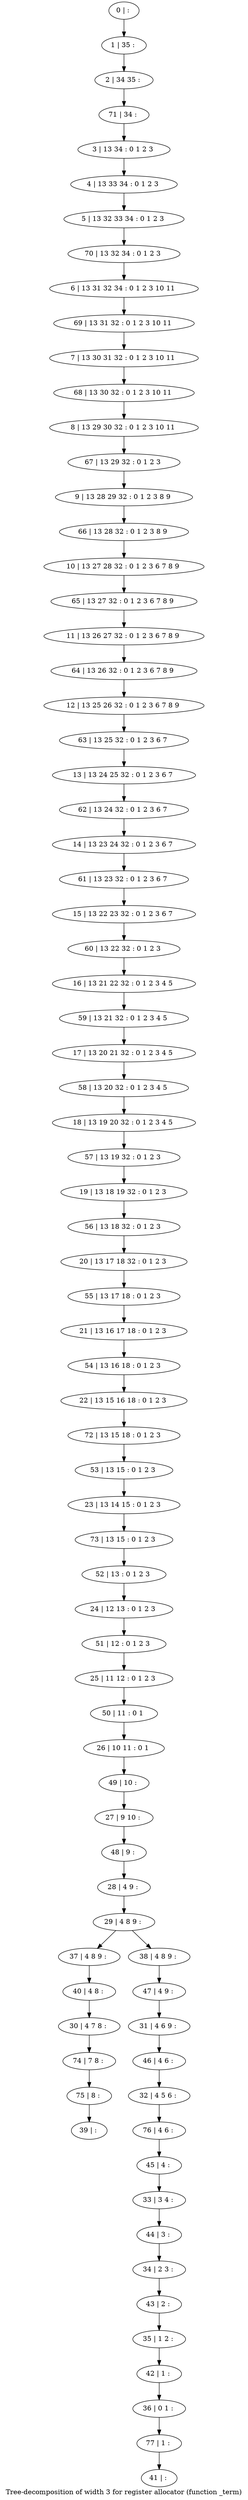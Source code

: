 digraph G {
graph [label="Tree-decomposition of width 3 for register allocator (function _term)"]
0[label="0 | : "];
1[label="1 | 35 : "];
2[label="2 | 34 35 : "];
3[label="3 | 13 34 : 0 1 2 3 "];
4[label="4 | 13 33 34 : 0 1 2 3 "];
5[label="5 | 13 32 33 34 : 0 1 2 3 "];
6[label="6 | 13 31 32 34 : 0 1 2 3 10 11 "];
7[label="7 | 13 30 31 32 : 0 1 2 3 10 11 "];
8[label="8 | 13 29 30 32 : 0 1 2 3 10 11 "];
9[label="9 | 13 28 29 32 : 0 1 2 3 8 9 "];
10[label="10 | 13 27 28 32 : 0 1 2 3 6 7 8 9 "];
11[label="11 | 13 26 27 32 : 0 1 2 3 6 7 8 9 "];
12[label="12 | 13 25 26 32 : 0 1 2 3 6 7 8 9 "];
13[label="13 | 13 24 25 32 : 0 1 2 3 6 7 "];
14[label="14 | 13 23 24 32 : 0 1 2 3 6 7 "];
15[label="15 | 13 22 23 32 : 0 1 2 3 6 7 "];
16[label="16 | 13 21 22 32 : 0 1 2 3 4 5 "];
17[label="17 | 13 20 21 32 : 0 1 2 3 4 5 "];
18[label="18 | 13 19 20 32 : 0 1 2 3 4 5 "];
19[label="19 | 13 18 19 32 : 0 1 2 3 "];
20[label="20 | 13 17 18 32 : 0 1 2 3 "];
21[label="21 | 13 16 17 18 : 0 1 2 3 "];
22[label="22 | 13 15 16 18 : 0 1 2 3 "];
23[label="23 | 13 14 15 : 0 1 2 3 "];
24[label="24 | 12 13 : 0 1 2 3 "];
25[label="25 | 11 12 : 0 1 2 3 "];
26[label="26 | 10 11 : 0 1 "];
27[label="27 | 9 10 : "];
28[label="28 | 4 9 : "];
29[label="29 | 4 8 9 : "];
30[label="30 | 4 7 8 : "];
31[label="31 | 4 6 9 : "];
32[label="32 | 4 5 6 : "];
33[label="33 | 3 4 : "];
34[label="34 | 2 3 : "];
35[label="35 | 1 2 : "];
36[label="36 | 0 1 : "];
37[label="37 | 4 8 9 : "];
38[label="38 | 4 8 9 : "];
39[label="39 | : "];
40[label="40 | 4 8 : "];
41[label="41 | : "];
42[label="42 | 1 : "];
43[label="43 | 2 : "];
44[label="44 | 3 : "];
45[label="45 | 4 : "];
46[label="46 | 4 6 : "];
47[label="47 | 4 9 : "];
48[label="48 | 9 : "];
49[label="49 | 10 : "];
50[label="50 | 11 : 0 1 "];
51[label="51 | 12 : 0 1 2 3 "];
52[label="52 | 13 : 0 1 2 3 "];
53[label="53 | 13 15 : 0 1 2 3 "];
54[label="54 | 13 16 18 : 0 1 2 3 "];
55[label="55 | 13 17 18 : 0 1 2 3 "];
56[label="56 | 13 18 32 : 0 1 2 3 "];
57[label="57 | 13 19 32 : 0 1 2 3 "];
58[label="58 | 13 20 32 : 0 1 2 3 4 5 "];
59[label="59 | 13 21 32 : 0 1 2 3 4 5 "];
60[label="60 | 13 22 32 : 0 1 2 3 "];
61[label="61 | 13 23 32 : 0 1 2 3 6 7 "];
62[label="62 | 13 24 32 : 0 1 2 3 6 7 "];
63[label="63 | 13 25 32 : 0 1 2 3 6 7 "];
64[label="64 | 13 26 32 : 0 1 2 3 6 7 8 9 "];
65[label="65 | 13 27 32 : 0 1 2 3 6 7 8 9 "];
66[label="66 | 13 28 32 : 0 1 2 3 8 9 "];
67[label="67 | 13 29 32 : 0 1 2 3 "];
68[label="68 | 13 30 32 : 0 1 2 3 10 11 "];
69[label="69 | 13 31 32 : 0 1 2 3 10 11 "];
70[label="70 | 13 32 34 : 0 1 2 3 "];
71[label="71 | 34 : "];
72[label="72 | 13 15 18 : 0 1 2 3 "];
73[label="73 | 13 15 : 0 1 2 3 "];
74[label="74 | 7 8 : "];
75[label="75 | 8 : "];
76[label="76 | 4 6 : "];
77[label="77 | 1 : "];
0->1 ;
1->2 ;
3->4 ;
4->5 ;
28->29 ;
29->37 ;
29->38 ;
40->30 ;
37->40 ;
42->36 ;
35->42 ;
43->35 ;
34->43 ;
44->34 ;
33->44 ;
45->33 ;
46->32 ;
31->46 ;
47->31 ;
38->47 ;
48->28 ;
27->48 ;
49->27 ;
26->49 ;
50->26 ;
25->50 ;
51->25 ;
24->51 ;
52->24 ;
53->23 ;
54->22 ;
21->54 ;
55->21 ;
20->55 ;
56->20 ;
19->56 ;
57->19 ;
18->57 ;
58->18 ;
17->58 ;
59->17 ;
16->59 ;
60->16 ;
15->60 ;
61->15 ;
14->61 ;
62->14 ;
13->62 ;
63->13 ;
12->63 ;
64->12 ;
11->64 ;
65->11 ;
10->65 ;
66->10 ;
9->66 ;
67->9 ;
8->67 ;
68->8 ;
7->68 ;
69->7 ;
6->69 ;
70->6 ;
5->70 ;
71->3 ;
2->71 ;
72->53 ;
22->72 ;
73->52 ;
23->73 ;
30->74 ;
75->39 ;
74->75 ;
76->45 ;
32->76 ;
77->41 ;
36->77 ;
}

